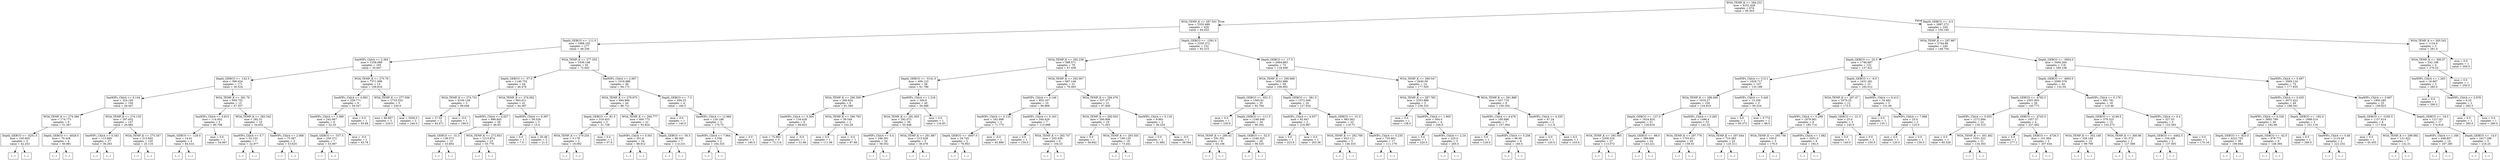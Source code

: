 digraph Tree {
node [shape=box] ;
0 [label="WOA_TEMP_K <= 294.231\nmse = 4252.428\nsamples = 674\nvalue = 95.303"] ;
1 [label="WOA_TEMP_K <= 287.501\nmse = 2335.489\nsamples = 429\nvalue = 64.025"] ;
0 -> 1 [labeldistance=2.5, labelangle=45, headlabel="True"] ;
2 [label="Depth_GEBCO <= -111.0\nmse = 1688.192\nsamples = 277\nvalue = 48.256"] ;
1 -> 2 ;
3 [label="SeaWIFs_ChlrA <= 2.364\nmse = 1258.089\nsamples = 185\nvalue = 35.847"] ;
2 -> 3 ;
4 [label="Depth_GEBCO <= -142.5\nmse = 396.024\nsamples = 171\nvalue = 30.524"] ;
3 -> 4 ;
5 [label="SeaWIFs_ChlrA <= 0.144\nmse = 324.195\nsamples = 156\nvalue = 28.447"] ;
4 -> 5 ;
6 [label="WOA_TEMP_K <= 274.386\nmse = 174.773\nsamples = 9\nvalue = 51.567"] ;
5 -> 6 ;
7 [label="Depth_GEBCO <= -4251.5\nmse = 105.605\nsamples = 5\nvalue = 42.253"] ;
6 -> 7 ;
8 [label="(...)"] ;
7 -> 8 ;
11 [label="(...)"] ;
7 -> 11 ;
16 [label="Depth_GEBCO <= -4028.0\nmse = 70.428\nsamples = 4\nvalue = 60.881"] ;
6 -> 16 ;
17 [label="(...)"] ;
16 -> 17 ;
22 [label="(...)"] ;
16 -> 22 ;
23 [label="WOA_TEMP_K <= 274.135\nmse = 297.652\nsamples = 147\nvalue = 26.982"] ;
5 -> 23 ;
24 [label="SeaWIFs_ChlrA <= 0.343\nmse = 113.685\nsamples = 27\nvalue = 36.263"] ;
23 -> 24 ;
25 [label="(...)"] ;
24 -> 25 ;
52 [label="(...)"] ;
24 -> 52 ;
75 [label="WOA_TEMP_K <= 275.347\nmse = 313.842\nsamples = 120\nvalue = 25.116"] ;
23 -> 75 ;
76 [label="(...)"] ;
75 -> 76 ;
107 [label="(...)"] ;
75 -> 107 ;
258 [label="WOA_TEMP_K <= 281.79\nmse = 659.752\nsamples = 15\nvalue = 47.357"] ;
4 -> 258 ;
259 [label="SeaWIFs_ChlrA <= 0.815\nmse = 114.002\nsamples = 5\nvalue = 80.708"] ;
258 -> 259 ;
260 [label="Depth_GEBCO <= -129.0\nmse = 14.41\nsamples = 4\nvalue = 84.514"] ;
259 -> 260 ;
261 [label="(...)"] ;
260 -> 261 ;
264 [label="(...)"] ;
260 -> 264 ;
267 [label="mse = 0.0\nsamples = 1\nvalue = 54.067"] ;
259 -> 267 ;
268 [label="WOA_TEMP_K <= 283.342\nmse = 282.51\nsamples = 10\nvalue = 34.652"] ;
258 -> 268 ;
269 [label="SeaWIFs_ChlrA <= 0.7\nmse = 52.153\nsamples = 7\nvalue = 22.977"] ;
268 -> 269 ;
270 [label="(...)"] ;
269 -> 270 ;
275 [label="(...)"] ;
269 -> 275 ;
280 [label="SeaWIFs_ChlrA <= 2.068\nmse = 75.367\nsamples = 3\nvalue = 53.625"] ;
268 -> 280 ;
281 [label="(...)"] ;
280 -> 281 ;
284 [label="(...)"] ;
280 -> 284 ;
285 [label="WOA_TEMP_K <= 275.78\nmse = 7371.096\nsamples = 14\nvalue = 109.816"] ;
3 -> 285 ;
286 [label="SeaWIFs_ChlrA <= 4.083\nmse = 229.771\nsamples = 9\nvalue = 54.347"] ;
285 -> 286 ;
287 [label="SeaWIFs_ChlrA <= 3.389\nmse = 242.967\nsamples = 8\nvalue = 52.25"] ;
286 -> 287 ;
288 [label="Depth_GEBCO <= -537.5\nmse = 259.372\nsamples = 7\nvalue = 53.097"] ;
287 -> 288 ;
289 [label="(...)"] ;
288 -> 289 ;
290 [label="(...)"] ;
288 -> 290 ;
291 [label="mse = -0.0\nsamples = 1\nvalue = 43.78"] ;
287 -> 291 ;
292 [label="mse = 0.0\nsamples = 1\nvalue = 65.88"] ;
286 -> 292 ;
293 [label="WOA_TEMP_K <= 277.506\nmse = 1733.333\nsamples = 5\nvalue = 230.0"] ;
285 -> 293 ;
294 [label="mse = 66.667\nsamples = 3\nvalue = 220.0"] ;
293 -> 294 ;
295 [label="mse = 3200.0\nsamples = 2\nvalue = 240.0"] ;
293 -> 295 ;
296 [label="WOA_TEMP_K <= 277.555\nmse = 1636.148\nsamples = 92\nvalue = 72.643"] ;
2 -> 296 ;
297 [label="Depth_GEBCO <= -57.0\nmse = 1140.752\nsamples = 44\nvalue = 46.476"] ;
296 -> 297 ;
298 [label="WOA_TEMP_K <= 274.731\nmse = 4100.138\nsamples = 3\nvalue = 89.648"] ;
297 -> 298 ;
299 [label="mse = 27.53\nsamples = 2\nvalue = 44.471"] ;
298 -> 299 ;
300 [label="mse = -0.0\nsamples = 1\nvalue = 180.0"] ;
298 -> 300 ;
301 [label="WOA_TEMP_K <= 274.062\nmse = 903.011\nsamples = 41\nvalue = 44.387"] ;
297 -> 301 ;
302 [label="SeaWIFs_ChlrA <= 0.627\nmse = 896.845\nsamples = 38\nvalue = 46.93"] ;
301 -> 302 ;
303 [label="Depth_GEBCO <= -31.5\nmse = 138.573\nsamples = 15\nvalue = 33.854"] ;
302 -> 303 ;
304 [label="(...)"] ;
303 -> 304 ;
311 [label="(...)"] ;
303 -> 311 ;
314 [label="WOA_TEMP_K <= 272.853\nmse = 1215.874\nsamples = 23\nvalue = 55.776"] ;
302 -> 314 ;
315 [label="(...)"] ;
314 -> 315 ;
318 [label="(...)"] ;
314 -> 318 ;
321 [label="SeaWIFs_ChlrA <= 6.397\nmse = 59.328\nsamples = 3\nvalue = 15.4"] ;
301 -> 321 ;
322 [label="mse = 0.0\nsamples = 1\nvalue = 7.0"] ;
321 -> 322 ;
323 [label="mse = 20.48\nsamples = 2\nvalue = 21.0"] ;
321 -> 323 ;
324 [label="SeaWIFs_ChlrA <= 2.687\nmse = 1016.886\nsamples = 48\nvalue = 94.172"] ;
296 -> 324 ;
325 [label="WOA_TEMP_K <= 279.975\nmse = 684.969\nsamples = 44\nvalue = 88.721"] ;
324 -> 325 ;
326 [label="Depth_GEBCO <= -81.5\nmse = 319.453\nsamples = 3\nvalue = 31.728"] ;
325 -> 326 ;
327 [label="WOA_TEMP_K <= 279.254\nmse = 0.178\nsamples = 2\nvalue = 19.092"] ;
326 -> 327 ;
328 [label="(...)"] ;
327 -> 328 ;
329 [label="(...)"] ;
327 -> 329 ;
330 [label="mse = 0.0\nsamples = 1\nvalue = 57.0"] ;
326 -> 330 ;
331 [label="WOA_TEMP_K <= 284.777\nmse = 400.773\nsamples = 41\nvalue = 93.824"] ;
325 -> 331 ;
332 [label="SeaWIFs_ChlrA <= 0.501\nmse = 351.6\nsamples = 34\nvalue = 88.912"] ;
331 -> 332 ;
333 [label="(...)"] ;
332 -> 333 ;
338 [label="(...)"] ;
332 -> 338 ;
377 [label="Depth_GEBCO <= -50.5\nmse = 88.365\nsamples = 7\nvalue = 114.231"] ;
331 -> 377 ;
378 [label="(...)"] ;
377 -> 378 ;
385 [label="(...)"] ;
377 -> 385 ;
390 [label="Depth_GEBCO <= -7.5\nmse = 294.25\nsamples = 4\nvalue = 160.5"] ;
324 -> 390 ;
391 [label="mse = 0.0\nsamples = 1\nvalue = 140.0"] ;
390 -> 391 ;
392 [label="SeaWIFs_ChlrA <= 12.884\nmse = 126.188\nsamples = 3\nvalue = 170.75"] ;
390 -> 392 ;
393 [label="SeaWIFs_ChlrA <= 7.964\nmse = 3.556\nsamples = 2\nvalue = 164.333"] ;
392 -> 393 ;
394 [label="(...)"] ;
393 -> 394 ;
395 [label="(...)"] ;
393 -> 395 ;
396 [label="mse = 0.0\nsamples = 1\nvalue = 190.0"] ;
392 -> 396 ;
397 [label="Depth_GEBCO <= -1591.0\nmse = 2250.372\nsamples = 152\nvalue = 92.315"] ;
1 -> 397 ;
398 [label="WOA_TEMP_K <= 292.236\nmse = 588.571\nsamples = 79\nvalue = 67.458"] ;
397 -> 398 ;
399 [label="Depth_GEBCO <= -5141.5\nmse = 456.123\nsamples = 48\nvalue = 61.796"] ;
398 -> 399 ;
400 [label="WOA_TEMP_K <= 290.359\nmse = 360.824\nsamples = 8\nvalue = 81.369"] ;
399 -> 400 ;
401 [label="SeaWIFs_ChlrA <= 0.304\nmse = 134.428\nsamples = 6\nvalue = 68.823"] ;
400 -> 401 ;
402 [label="mse = 75.983\nsamples = 5\nvalue = 73.114"] ;
401 -> 402 ;
403 [label="mse = -0.0\nsamples = 1\nvalue = 51.66"] ;
401 -> 403 ;
404 [label="WOA_TEMP_K <= 290.793\nmse = 38.544\nsamples = 2\nvalue = 102.28"] ;
400 -> 404 ;
405 [label="mse = 0.0\nsamples = 1\nvalue = 111.06"] ;
404 -> 405 ;
406 [label="mse = -0.0\nsamples = 1\nvalue = 97.89"] ;
404 -> 406 ;
407 [label="SeaWIFs_ChlrA <= 1.218\nmse = 349.9\nsamples = 40\nvalue = 56.488"] ;
399 -> 407 ;
408 [label="WOA_TEMP_K <= 291.955\nmse = 292.073\nsamples = 39\nvalue = 55.448"] ;
407 -> 408 ;
409 [label="SeaWIFs_ChlrA <= 0.4\nmse = 246.391\nsamples = 34\nvalue = 58.052"] ;
408 -> 409 ;
410 [label="(...)"] ;
409 -> 410 ;
463 [label="(...)"] ;
409 -> 463 ;
472 [label="WOA_TEMP_K <= 291.987\nmse = 215.628\nsamples = 5\nvalue = 36.478"] ;
408 -> 472 ;
473 [label="(...)"] ;
472 -> 473 ;
474 [label="(...)"] ;
472 -> 474 ;
481 [label="mse = 0.0\nsamples = 1\nvalue = 116.83"] ;
407 -> 481 ;
482 [label="WOA_TEMP_K <= 292.907\nmse = 667.146\nsamples = 31\nvalue = 76.493"] ;
398 -> 482 ;
483 [label="SeaWIFs_ChlrA <= 0.146\nmse = 853.197\nsamples = 10\nvalue = 96.868"] ;
482 -> 483 ;
484 [label="SeaWIFs_ChlrA <= 0.135\nmse = 162.999\nsamples = 3\nvalue = 71.775"] ;
483 -> 484 ;
485 [label="Depth_GEBCO <= -4007.0\nmse = 34.745\nsamples = 2\nvalue = 76.953"] ;
484 -> 485 ;
486 [label="(...)"] ;
485 -> 486 ;
487 [label="(...)"] ;
485 -> 487 ;
488 [label="mse = -0.0\nsamples = 1\nvalue = 45.886"] ;
484 -> 488 ;
489 [label="SeaWIFs_ChlrA <= 0.163\nmse = 544.429\nsamples = 7\nvalue = 115.688"] ;
483 -> 489 ;
490 [label="mse = 0.0\nsamples = 1\nvalue = 150.0"] ;
489 -> 490 ;
491 [label="WOA_TEMP_K <= 292.747\nmse = 202.639\nsamples = 6\nvalue = 104.25"] ;
489 -> 491 ;
492 [label="(...)"] ;
491 -> 492 ;
497 [label="(...)"] ;
491 -> 497 ;
500 [label="WOA_TEMP_K <= 294.076\nmse = 337.377\nsamples = 21\nvalue = 67.849"] ;
482 -> 500 ;
501 [label="WOA_TEMP_K <= 292.933\nmse = 260.806\nsamples = 19\nvalue = 71.001"] ;
500 -> 501 ;
502 [label="mse = 0.0\nsamples = 1\nvalue = 36.842"] ;
501 -> 502 ;
503 [label="WOA_TEMP_K <= 293.555\nmse = 190.135\nsamples = 18\nvalue = 73.441"] ;
501 -> 503 ;
504 [label="(...)"] ;
503 -> 504 ;
525 [label="(...)"] ;
503 -> 525 ;
536 [label="SeaWIFs_ChlrA <= 0.118\nmse = 9.863\nsamples = 2\nvalue = 36.324"] ;
500 -> 536 ;
537 [label="mse = 0.0\nsamples = 1\nvalue = 31.882"] ;
536 -> 537 ;
538 [label="mse = -0.0\nsamples = 1\nvalue = 38.544"] ;
536 -> 538 ;
539 [label="Depth_GEBCO <= -17.5\nmse = 2664.863\nsamples = 73\nvalue = 118.458"] ;
397 -> 539 ;
540 [label="WOA_TEMP_K <= 290.669\nmse = 1852.998\nsamples = 59\nvalue = 106.892"] ;
539 -> 540 ;
541 [label="Depth_GEBCO <= -931.5\nmse = 1565.81\nsamples = 35\nvalue = 92.764"] ;
540 -> 541 ;
542 [label="mse = 0.0\nsamples = 1\nvalue = 230.6"] ;
541 -> 542 ;
543 [label="Depth_GEBCO <= -111.5\nmse = 1248.448\nsamples = 34\nvalue = 90.302"] ;
541 -> 543 ;
544 [label="WOA_TEMP_K <= 289.43\nmse = 291.551\nsamples = 8\nvalue = 63.106"] ;
543 -> 544 ;
545 [label="(...)"] ;
544 -> 545 ;
546 [label="(...)"] ;
544 -> 546 ;
555 [label="Depth_GEBCO <= -52.0\nmse = 1246.525\nsamples = 26\nvalue = 98.525"] ;
543 -> 555 ;
556 [label="(...)"] ;
555 -> 556 ;
559 [label="(...)"] ;
555 -> 559 ;
602 [label="Depth_GEBCO <= -361.0\nmse = 1572.506\nsamples = 24\nvalue = 127.024"] ;
540 -> 602 ;
603 [label="SeaWIFs_ChlrA <= 4.037\nmse = 92.847\nsamples = 2\nvalue = 216.987"] ;
602 -> 603 ;
604 [label="mse = 0.0\nsamples = 1\nvalue = 223.8"] ;
603 -> 604 ;
605 [label="mse = 0.0\nsamples = 1\nvalue = 203.36"] ;
603 -> 605 ;
606 [label="Depth_GEBCO <= -31.0\nmse = 983.062\nsamples = 22\nvalue = 119.73"] ;
602 -> 606 ;
607 [label="WOA_TEMP_K <= 292.769\nmse = 823.111\nsamples = 5\nvalue = 146.333"] ;
606 -> 607 ;
608 [label="(...)"] ;
607 -> 608 ;
613 [label="(...)"] ;
607 -> 613 ;
614 [label="SeaWIFs_ChlrA <= 0.235\nmse = 733.861\nsamples = 17\nvalue = 111.179"] ;
606 -> 614 ;
615 [label="(...)"] ;
614 -> 615 ;
618 [label="(...)"] ;
614 -> 618 ;
635 [label="WOA_TEMP_K <= 289.547\nmse = 2640.09\nsamples = 14\nvalue = 177.505"] ;
539 -> 635 ;
636 [label="WOA_TEMP_K <= 287.783\nmse = 2353.889\nsamples = 5\nvalue = 236.333"] ;
635 -> 636 ;
637 [label="mse = 0.0\nsamples = 1\nvalue = 138.0"] ;
636 -> 637 ;
638 [label="SeaWIFs_ChlrA <= 1.905\nmse = 504.0\nsamples = 4\nvalue = 256.0"] ;
636 -> 638 ;
639 [label="mse = 0.0\nsamples = 1\nvalue = 220.0"] ;
638 -> 639 ;
640 [label="SeaWIFs_ChlrA <= 2.24\nmse = 225.0\nsamples = 3\nvalue = 265.0"] ;
638 -> 640 ;
641 [label="(...)"] ;
640 -> 641 ;
642 [label="(...)"] ;
640 -> 642 ;
643 [label="WOA_TEMP_K <= 291.888\nmse = 437.718\nsamples = 9\nvalue = 150.354"] ;
635 -> 643 ;
644 [label="SeaWIFs_ChlrA <= 4.478\nmse = 185.686\nsamples = 7\nvalue = 157.364"] ;
643 -> 644 ;
645 [label="mse = 0.0\nsamples = 1\nvalue = 126.0"] ;
644 -> 645 ;
646 [label="SeaWIFs_ChlrA <= 5.256\nmse = 96.05\nsamples = 6\nvalue = 160.5"] ;
644 -> 646 ;
647 [label="(...)"] ;
646 -> 647 ;
652 [label="(...)"] ;
646 -> 652 ;
655 [label="SeaWIFs_ChlrA <= 4.335\nmse = 67.24\nsamples = 2\nvalue = 111.8"] ;
643 -> 655 ;
656 [label="mse = 0.0\nsamples = 1\nvalue = 120.0"] ;
655 -> 656 ;
657 [label="mse = 0.0\nsamples = 1\nvalue = 103.6"] ;
655 -> 657 ;
658 [label="Depth_GEBCO <= -4.5\nmse = 2887.272\nsamples = 245\nvalue = 150.185"] ;
0 -> 658 [labeldistance=2.5, labelangle=-45, headlabel="False"] ;
659 [label="WOA_TEMP_K <= 297.987\nmse = 2744.48\nsamples = 240\nvalue = 148.704"] ;
658 -> 659 ;
660 [label="Depth_GEBCO <= -25.5\nmse = 1746.687\nsamples = 122\nvalue = 137.421"] ;
659 -> 660 ;
661 [label="SeaWIFs_ChlrA <= 3.511\nmse = 1629.717\nsamples = 107\nvalue = 133.189"] ;
660 -> 661 ;
662 [label="WOA_TEMP_K <= 296.468\nmse = 1619.27\nsamples = 104\nvalue = 134.819"] ;
661 -> 662 ;
663 [label="Depth_GEBCO <= -127.0\nmse = 1624.824\nsamples = 51\nvalue = 126.618"] ;
662 -> 663 ;
664 [label="WOA_TEMP_K <= 295.565\nmse = 2208.516\nsamples = 27\nvalue = 113.572"] ;
663 -> 664 ;
665 [label="(...)"] ;
664 -> 665 ;
696 [label="(...)"] ;
664 -> 696 ;
715 [label="Depth_GEBCO <= -98.0\nmse = 389.668\nsamples = 24\nvalue = 143.221"] ;
663 -> 715 ;
716 [label="(...)"] ;
715 -> 716 ;
717 [label="(...)"] ;
715 -> 717 ;
744 [label="SeaWIFs_ChlrA <= 0.265\nmse = 1496.4\nsamples = 53\nvalue = 142.32"] ;
662 -> 744 ;
745 [label="WOA_TEMP_K <= 297.776\nmse = 1703.811\nsamples = 29\nvalue = 159.33"] ;
744 -> 745 ;
746 [label="(...)"] ;
745 -> 746 ;
797 [label="(...)"] ;
745 -> 797 ;
798 [label="WOA_TEMP_K <= 297.044\nmse = 710.363\nsamples = 24\nvalue = 125.311"] ;
744 -> 798 ;
799 [label="(...)"] ;
798 -> 799 ;
810 [label="(...)"] ;
798 -> 810 ;
839 [label="SeaWIFs_ChlrA <= 5.445\nmse = 13.258\nsamples = 3\nvalue = 90.524"] ;
661 -> 839 ;
840 [label="mse = 0.0\nsamples = 1\nvalue = 95.572"] ;
839 -> 840 ;
841 [label="mse = 0.774\nsamples = 2\nvalue = 88.0"] ;
839 -> 841 ;
842 [label="Depth_GEBCO <= -9.0\nmse = 1631.281\nsamples = 15\nvalue = 165.012"] ;
660 -> 842 ;
843 [label="WOA_TEMP_K <= 297.47\nmse = 1670.25\nsamples = 12\nvalue = 173.5"] ;
842 -> 843 ;
844 [label="SeaWIFs_ChlrA <= 0.299\nmse = 1878.061\nsamples = 9\nvalue = 185.714"] ;
843 -> 844 ;
845 [label="WOA_TEMP_K <= 295.756\nmse = 100.0\nsamples = 3\nvalue = 170.0"] ;
844 -> 845 ;
846 [label="(...)"] ;
845 -> 846 ;
847 [label="(...)"] ;
845 -> 847 ;
848 [label="SeaWIFs_ChlrA <= 1.682\nmse = 2451.0\nsamples = 6\nvalue = 192.0"] ;
844 -> 848 ;
849 [label="(...)"] ;
848 -> 849 ;
850 [label="(...)"] ;
848 -> 850 ;
853 [label="Depth_GEBCO <= -21.5\nmse = 25.0\nsamples = 3\nvalue = 145.0"] ;
843 -> 853 ;
854 [label="mse = 0.0\nsamples = 1\nvalue = 140.0"] ;
853 -> 854 ;
855 [label="mse = 0.0\nsamples = 2\nvalue = 150.0"] ;
853 -> 855 ;
856 [label="SeaWIFs_ChlrA <= 6.413\nmse = 34.482\nsamples = 3\nvalue = 131.06"] ;
842 -> 856 ;
857 [label="mse = 0.0\nsamples = 1\nvalue = 135.1"] ;
856 -> 857 ;
858 [label="SeaWIFs_ChlrA <= 7.868\nmse = 25.0\nsamples = 2\nvalue = 125.0"] ;
856 -> 858 ;
859 [label="mse = 0.0\nsamples = 1\nvalue = 120.0"] ;
858 -> 859 ;
860 [label="mse = 0.0\nsamples = 1\nvalue = 130.0"] ;
858 -> 860 ;
861 [label="Depth_GEBCO <= -3954.0\nmse = 3494.264\nsamples = 118\nvalue = 160.108"] ;
659 -> 861 ;
862 [label="Depth_GEBCO <= -4693.0\nmse = 2090.378\nsamples = 44\nvalue = 132.04"] ;
861 -> 862 ;
863 [label="Depth_GEBCO <= -4792.5\nmse = 2501.803\nsamples = 26\nvalue = 145.773"] ;
862 -> 863 ;
864 [label="SeaWIFs_ChlrA <= 0.055\nmse = 1272.994\nsamples = 22\nvalue = 130.315"] ;
863 -> 864 ;
865 [label="mse = 0.0\nsamples = 1\nvalue = 60.526"] ;
864 -> 865 ;
866 [label="WOA_TEMP_K <= 301.482\nmse = 1051.522\nsamples = 21\nvalue = 134.303"] ;
864 -> 866 ;
867 [label="(...)"] ;
866 -> 867 ;
902 [label="(...)"] ;
866 -> 902 ;
907 [label="Depth_GEBCO <= -4743.5\nmse = 1057.57\nsamples = 4\nvalue = 227.482"] ;
863 -> 907 ;
908 [label="mse = 0.0\nsamples = 1\nvalue = 277.1"] ;
907 -> 908 ;
909 [label="Depth_GEBCO <= -4726.5\nmse = 101.894\nsamples = 3\nvalue = 207.634"] ;
907 -> 909 ;
910 [label="(...)"] ;
909 -> 910 ;
911 [label="(...)"] ;
909 -> 911 ;
914 [label="SeaWIFs_ChlrA <= 0.179\nmse = 681.781\nsamples = 18\nvalue = 110.46"] ;
862 -> 914 ;
915 [label="Depth_GEBCO <= -4149.5\nmse = 379.325\nsamples = 15\nvalue = 103.273"] ;
914 -> 915 ;
916 [label="WOA_TEMP_K <= 302.148\nmse = 328.184\nsamples = 13\nvalue = 99.799"] ;
915 -> 916 ;
917 [label="(...)"] ;
916 -> 917 ;
936 [label="(...)"] ;
916 -> 936 ;
939 [label="WOA_TEMP_K <= 300.96\nmse = 61.572\nsamples = 2\nvalue = 127.589"] ;
915 -> 939 ;
940 [label="(...)"] ;
939 -> 940 ;
941 [label="(...)"] ;
939 -> 941 ;
942 [label="SeaWIFs_ChlrA <= 0.4\nmse = 327.03\nsamples = 3\nvalue = 153.583"] ;
914 -> 942 ;
943 [label="Depth_GEBCO <= -4462.5\nmse = 104.436\nsamples = 2\nvalue = 137.005"] ;
942 -> 943 ;
944 [label="(...)"] ;
943 -> 944 ;
945 [label="(...)"] ;
943 -> 945 ;
946 [label="mse = 0.0\nsamples = 1\nvalue = 170.16"] ;
942 -> 946 ;
947 [label="SeaWIFs_ChlrA <= 0.497\nmse = 3569.124\nsamples = 74\nvalue = 177.835"] ;
861 -> 947 ;
948 [label="SeaWIFs_ChlrA <= 0.435\nmse = 4072.422\nsamples = 49\nvalue = 188.341"] ;
947 -> 948 ;
949 [label="SeaWIFs_ChlrA <= 0.326\nmse = 3892.799\nsamples = 46\nvalue = 182.96"] ;
948 -> 949 ;
950 [label="Depth_GEBCO <= -823.0\nmse = 4222.755\nsamples = 38\nvalue = 190.844"] ;
949 -> 950 ;
951 [label="(...)"] ;
950 -> 951 ;
992 [label="(...)"] ;
950 -> 992 ;
1005 [label="Depth_GEBCO <= -42.0\nmse = 978.772\nsamples = 8\nvalue = 148.394"] ;
949 -> 1005 ;
1006 [label="(...)"] ;
1005 -> 1006 ;
1011 [label="(...)"] ;
1005 -> 1011 ;
1012 [label="Depth_GEBCO <= -182.0\nmse = 1889.514\nsamples = 3\nvalue = 251.116"] ;
948 -> 1012 ;
1013 [label="mse = 0.0\nsamples = 1\nvalue = 280.0"] ;
1012 -> 1013 ;
1014 [label="SeaWIFs_ChlrA <= 0.46\nmse = 2110.48\nsamples = 2\nvalue = 222.232"] ;
1012 -> 1014 ;
1015 [label="(...)"] ;
1014 -> 1015 ;
1016 [label="(...)"] ;
1014 -> 1016 ;
1017 [label="SeaWIFs_ChlrA <= 0.667\nmse = 1900.285\nsamples = 25\nvalue = 156.823"] ;
947 -> 1017 ;
1018 [label="Depth_GEBCO <= -2185.5\nmse = 1157.614\nsamples = 8\nvalue = 117.834"] ;
1017 -> 1018 ;
1019 [label="mse = 0.0\nsamples = 1\nvalue = 45.455"] ;
1018 -> 1019 ;
1020 [label="WOA_TEMP_K <= 298.892\nmse = 131.822\nsamples = 7\nvalue = 132.31"] ;
1018 -> 1020 ;
1021 [label="(...)"] ;
1020 -> 1021 ;
1032 [label="(...)"] ;
1020 -> 1032 ;
1033 [label="Depth_GEBCO <= -18.5\nmse = 1217.63\nsamples = 17\nvalue = 174.818"] ;
1017 -> 1033 ;
1034 [label="SeaWIFs_ChlrA <= 1.168\nmse = 448.857\nsamples = 14\nvalue = 167.285"] ;
1033 -> 1034 ;
1035 [label="(...)"] ;
1034 -> 1035 ;
1050 [label="(...)"] ;
1034 -> 1050 ;
1057 [label="Depth_GEBCO <= -14.0\nmse = 3417.188\nsamples = 3\nvalue = 216.25"] ;
1033 -> 1057 ;
1058 [label="(...)"] ;
1057 -> 1058 ;
1059 [label="(...)"] ;
1057 -> 1059 ;
1060 [label="WOA_TEMP_K <= 300.542\nmse = 1124.0\nsamples = 5\nvalue = 261.0"] ;
658 -> 1060 ;
1061 [label="WOA_TEMP_K <= 300.07\nmse = 242.188\nsamples = 4\nvalue = 276.25"] ;
1060 -> 1061 ;
1062 [label="SeaWIFs_ChlrA <= 1.263\nmse = 16.667\nsamples = 3\nvalue = 285.0"] ;
1061 -> 1062 ;
1063 [label="mse = 0.0\nsamples = 1\nvalue = 290.0"] ;
1062 -> 1063 ;
1064 [label="SeaWIFs_ChlrA <= 2.978\nmse = 6.25\nsamples = 2\nvalue = 282.5"] ;
1062 -> 1064 ;
1065 [label="mse = 0.0\nsamples = 1\nvalue = 285.0"] ;
1064 -> 1065 ;
1066 [label="mse = 0.0\nsamples = 1\nvalue = 280.0"] ;
1064 -> 1066 ;
1067 [label="mse = 0.0\nsamples = 1\nvalue = 250.0"] ;
1061 -> 1067 ;
1068 [label="mse = 0.0\nsamples = 1\nvalue = 200.0"] ;
1060 -> 1068 ;
}